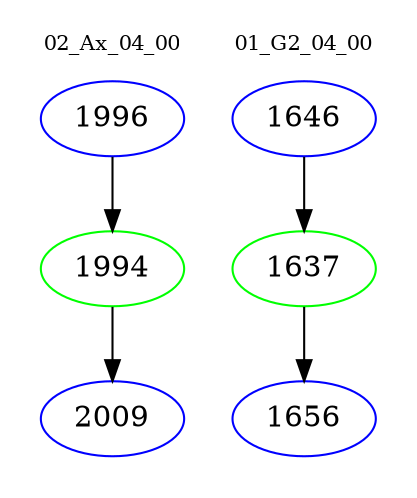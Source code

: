digraph{
subgraph cluster_0 {
color = white
label = "02_Ax_04_00";
fontsize=10;
T0_1996 [label="1996", color="blue"]
T0_1996 -> T0_1994 [color="black"]
T0_1994 [label="1994", color="green"]
T0_1994 -> T0_2009 [color="black"]
T0_2009 [label="2009", color="blue"]
}
subgraph cluster_1 {
color = white
label = "01_G2_04_00";
fontsize=10;
T1_1646 [label="1646", color="blue"]
T1_1646 -> T1_1637 [color="black"]
T1_1637 [label="1637", color="green"]
T1_1637 -> T1_1656 [color="black"]
T1_1656 [label="1656", color="blue"]
}
}
